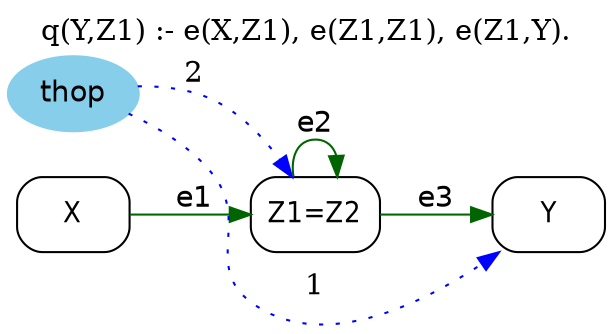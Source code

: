 digraph G {
	graph [bb="0,0,272.19,151.81",
		label="q(Y,Z1) :- e(X,Z1), e(Z1,Z1), e(Z1,Y).",
		labelloc=t,
		lheight=0.21,
		lp="136.1,140.31",
		lwidth=3.04,
		rankdir=LR
	];
	node [label="\N"];
	Z1	 [fontname="Helvetica-Narrow",
		height=0.5,
		label="Z1=Z2",
		pos="137.69,52.811",
		shape=box,
		style=rounded,
		width=0.79167];
	Z1 -> Z1	 [color=darkgreen,
		fontname=helvetica,
		label=e2,
		lp="137.69,96.311",
		pos="e,147.46,70.964 127.93,70.964 126.42,80.35 129.68,88.811 137.69,88.811 142.58,88.811 145.7,85.669 147.05,81.091"];
	Y	 [fontname="Helvetica-Narrow",
		height=0.5,
		pos="245.19,52.811",
		shape=box,
		style=rounded,
		width=0.75];
	Z1 -> Y	 [color=darkgreen,
		fontname=helvetica,
		label=e3,
		lp="192.19,60.311",
		pos="e,218.02,52.811 166.22,52.811 179.01,52.811 194.26,52.811 207.94,52.811"];
	X	 [fontname="Helvetica-Narrow",
		height=0.5,
		pos="28.597,52.811",
		shape=box,
		style=rounded,
		width=0.75];
	X -> Z1	 [color=darkgreen,
		fontname=helvetica,
		label=e1,
		lp="83.195,60.311",
		pos="e,108.89,52.811 55.846,52.811 68.847,52.811 84.636,52.811 98.865,52.811"];
	thop	 [color=skyblue,
		fillcolor=skyblue,
		fontname=helvetica,
		height=0.5,
		pos="28.597,110.81",
		shape=oval,
		style="filled,rounded",
		width=0.79437];
	thop -> Z1	 [color=blue,
		constraint=false,
		label=2,
		lp="83.195,119.31",
		pos="e,127.89,70.874 56.92,114.18 68.107,114.33 80.755,112.96 91.195,107.81 103.85,101.57 114.38,90.143 122.2,79.317",
		style=dotted];
	thop -> Y	 [color=blue,
		constraint=false,
		label=1,
		lp="137.69,18.311",
		pos="e,222.87,34.72 52.764,100.94 65.867,94.453 81.35,84.754 91.195,71.811 108.31,49.313 86.555,27.736 109.19,10.811 140.54,-12.62 185.15,\
9.0118 214.62,28.92",
		style=dotted];
}
